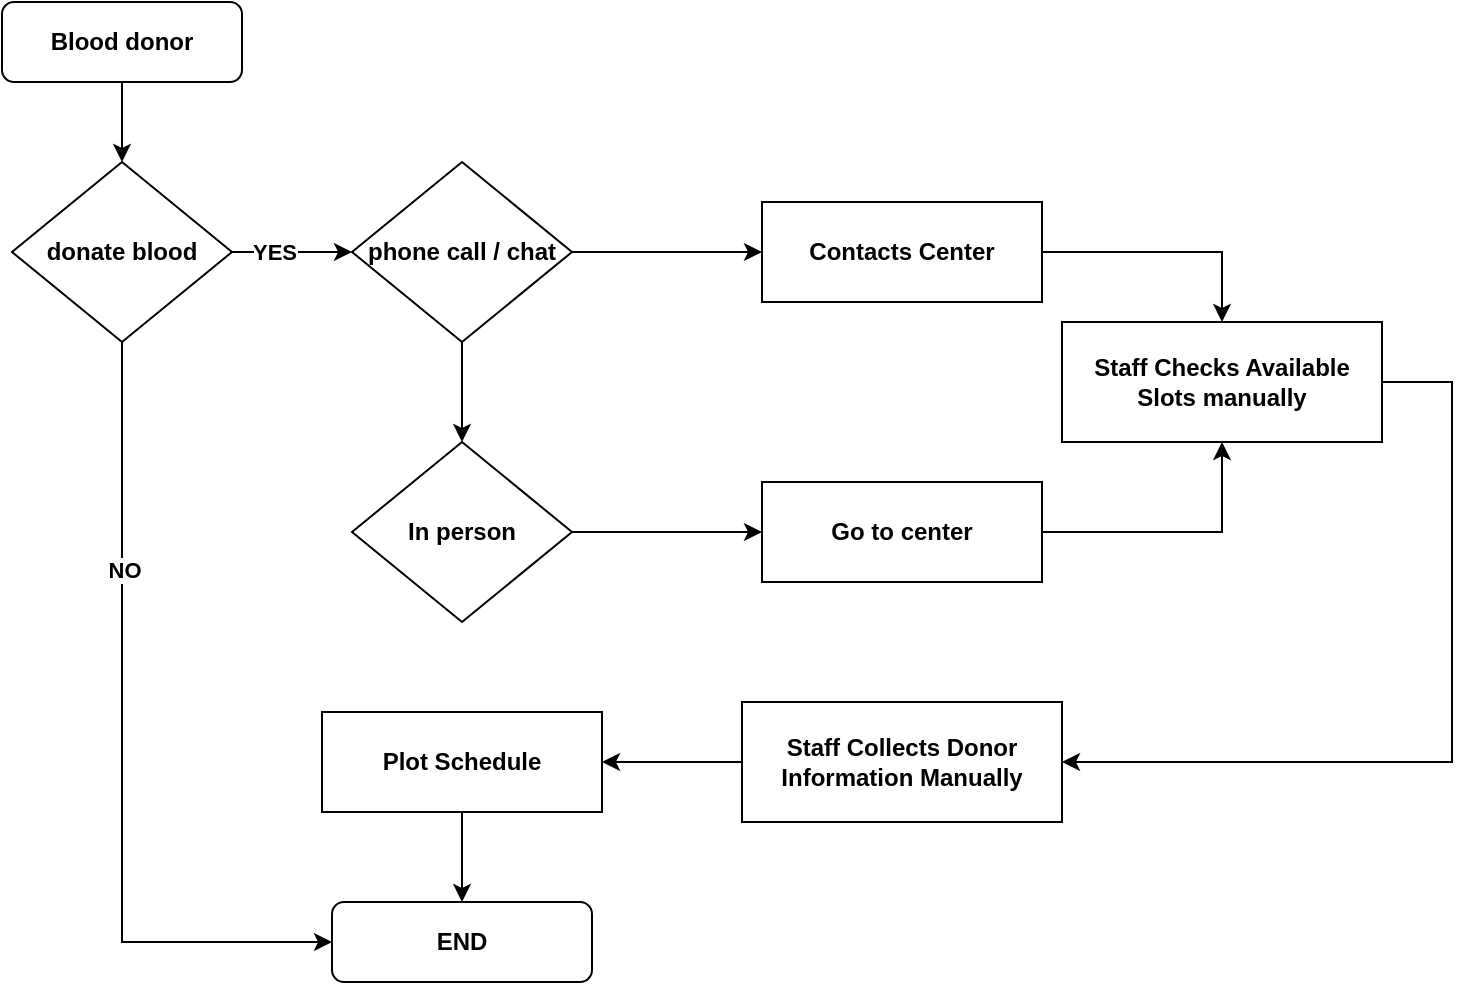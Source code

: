 <mxfile version="24.4.2" type="github" pages="2">
  <diagram id="C5RBs43oDa-KdzZeNtuy" name="Appointment">
    <mxGraphModel dx="1195" dy="650" grid="1" gridSize="10" guides="1" tooltips="1" connect="1" arrows="1" fold="1" page="1" pageScale="1" pageWidth="1169" pageHeight="827" background="#FFFFFF" math="0" shadow="0">
      <root>
        <mxCell id="WIyWlLk6GJQsqaUBKTNV-0" />
        <mxCell id="WIyWlLk6GJQsqaUBKTNV-1" parent="WIyWlLk6GJQsqaUBKTNV-0" />
        <mxCell id="R7V16mdhqmZivYpa5hpV-38" style="edgeStyle=orthogonalEdgeStyle;rounded=0;orthogonalLoop=1;jettySize=auto;html=1;entryX=0.5;entryY=0;entryDx=0;entryDy=0;" edge="1" parent="WIyWlLk6GJQsqaUBKTNV-1" source="WIyWlLk6GJQsqaUBKTNV-3" target="R7V16mdhqmZivYpa5hpV-21">
          <mxGeometry relative="1" as="geometry" />
        </mxCell>
        <mxCell id="WIyWlLk6GJQsqaUBKTNV-3" value="Blood donor" style="rounded=1;whiteSpace=wrap;html=1;fontSize=12;glass=0;strokeWidth=1;shadow=0;fontStyle=1" parent="WIyWlLk6GJQsqaUBKTNV-1" vertex="1">
          <mxGeometry x="265" y="90" width="120" height="40" as="geometry" />
        </mxCell>
        <mxCell id="R7V16mdhqmZivYpa5hpV-16" style="edgeStyle=orthogonalEdgeStyle;rounded=0;orthogonalLoop=1;jettySize=auto;html=1;entryX=0.5;entryY=0;entryDx=0;entryDy=0;" edge="1" parent="WIyWlLk6GJQsqaUBKTNV-1" source="R7V16mdhqmZivYpa5hpV-2" target="R7V16mdhqmZivYpa5hpV-12">
          <mxGeometry relative="1" as="geometry" />
        </mxCell>
        <mxCell id="R7V16mdhqmZivYpa5hpV-2" value="Contacts Center" style="rounded=0;whiteSpace=wrap;html=1;fontStyle=1" vertex="1" parent="WIyWlLk6GJQsqaUBKTNV-1">
          <mxGeometry x="645" y="190" width="140" height="50" as="geometry" />
        </mxCell>
        <mxCell id="R7V16mdhqmZivYpa5hpV-7" value="" style="edgeStyle=orthogonalEdgeStyle;rounded=0;orthogonalLoop=1;jettySize=auto;html=1;" edge="1" parent="WIyWlLk6GJQsqaUBKTNV-1" source="R7V16mdhqmZivYpa5hpV-3" target="R7V16mdhqmZivYpa5hpV-2">
          <mxGeometry relative="1" as="geometry">
            <Array as="points">
              <mxPoint x="645" y="215" />
              <mxPoint x="645" y="215" />
            </Array>
          </mxGeometry>
        </mxCell>
        <mxCell id="R7V16mdhqmZivYpa5hpV-11" style="edgeStyle=orthogonalEdgeStyle;rounded=0;orthogonalLoop=1;jettySize=auto;html=1;entryX=0.5;entryY=0;entryDx=0;entryDy=0;" edge="1" parent="WIyWlLk6GJQsqaUBKTNV-1" source="R7V16mdhqmZivYpa5hpV-3" target="R7V16mdhqmZivYpa5hpV-8">
          <mxGeometry relative="1" as="geometry" />
        </mxCell>
        <mxCell id="R7V16mdhqmZivYpa5hpV-3" value="phone call / chat" style="rhombus;whiteSpace=wrap;html=1;fontStyle=1" vertex="1" parent="WIyWlLk6GJQsqaUBKTNV-1">
          <mxGeometry x="440" y="170" width="110" height="90" as="geometry" />
        </mxCell>
        <mxCell id="R7V16mdhqmZivYpa5hpV-10" style="edgeStyle=orthogonalEdgeStyle;rounded=0;orthogonalLoop=1;jettySize=auto;html=1;entryX=0;entryY=0.5;entryDx=0;entryDy=0;" edge="1" parent="WIyWlLk6GJQsqaUBKTNV-1" source="R7V16mdhqmZivYpa5hpV-8" target="R7V16mdhqmZivYpa5hpV-9">
          <mxGeometry relative="1" as="geometry" />
        </mxCell>
        <mxCell id="R7V16mdhqmZivYpa5hpV-8" value="In person" style="rhombus;whiteSpace=wrap;html=1;fontStyle=1" vertex="1" parent="WIyWlLk6GJQsqaUBKTNV-1">
          <mxGeometry x="440" y="310" width="110" height="90" as="geometry" />
        </mxCell>
        <mxCell id="R7V16mdhqmZivYpa5hpV-17" style="edgeStyle=orthogonalEdgeStyle;rounded=0;orthogonalLoop=1;jettySize=auto;html=1;entryX=0.5;entryY=1;entryDx=0;entryDy=0;" edge="1" parent="WIyWlLk6GJQsqaUBKTNV-1" source="R7V16mdhqmZivYpa5hpV-9" target="R7V16mdhqmZivYpa5hpV-12">
          <mxGeometry relative="1" as="geometry" />
        </mxCell>
        <mxCell id="R7V16mdhqmZivYpa5hpV-9" value="Go to center" style="rounded=0;whiteSpace=wrap;html=1;fontStyle=1" vertex="1" parent="WIyWlLk6GJQsqaUBKTNV-1">
          <mxGeometry x="645" y="330" width="140" height="50" as="geometry" />
        </mxCell>
        <mxCell id="R7V16mdhqmZivYpa5hpV-39" style="edgeStyle=orthogonalEdgeStyle;rounded=0;orthogonalLoop=1;jettySize=auto;html=1;entryX=1;entryY=0.5;entryDx=0;entryDy=0;" edge="1" parent="WIyWlLk6GJQsqaUBKTNV-1" source="R7V16mdhqmZivYpa5hpV-12" target="R7V16mdhqmZivYpa5hpV-18">
          <mxGeometry relative="1" as="geometry">
            <Array as="points">
              <mxPoint x="990" y="280" />
              <mxPoint x="990" y="470" />
            </Array>
          </mxGeometry>
        </mxCell>
        <mxCell id="R7V16mdhqmZivYpa5hpV-12" value="Staff Checks Available Slots manually" style="rounded=0;whiteSpace=wrap;html=1;fontStyle=1" vertex="1" parent="WIyWlLk6GJQsqaUBKTNV-1">
          <mxGeometry x="795" y="250" width="160" height="60" as="geometry" />
        </mxCell>
        <mxCell id="R7V16mdhqmZivYpa5hpV-42" style="edgeStyle=orthogonalEdgeStyle;rounded=0;orthogonalLoop=1;jettySize=auto;html=1;entryX=1;entryY=0.5;entryDx=0;entryDy=0;" edge="1" parent="WIyWlLk6GJQsqaUBKTNV-1" source="R7V16mdhqmZivYpa5hpV-18" target="R7V16mdhqmZivYpa5hpV-41">
          <mxGeometry relative="1" as="geometry" />
        </mxCell>
        <mxCell id="R7V16mdhqmZivYpa5hpV-18" value="Staff Collects Donor Information Manually" style="rounded=0;whiteSpace=wrap;html=1;fontStyle=1" vertex="1" parent="WIyWlLk6GJQsqaUBKTNV-1">
          <mxGeometry x="635" y="440" width="160" height="60" as="geometry" />
        </mxCell>
        <mxCell id="R7V16mdhqmZivYpa5hpV-24" value="" style="edgeStyle=orthogonalEdgeStyle;rounded=0;orthogonalLoop=1;jettySize=auto;html=1;" edge="1" parent="WIyWlLk6GJQsqaUBKTNV-1" source="R7V16mdhqmZivYpa5hpV-21" target="R7V16mdhqmZivYpa5hpV-3">
          <mxGeometry relative="1" as="geometry" />
        </mxCell>
        <mxCell id="R7V16mdhqmZivYpa5hpV-28" value="yes" style="edgeLabel;html=1;align=center;verticalAlign=middle;resizable=0;points=[];" vertex="1" connectable="0" parent="R7V16mdhqmZivYpa5hpV-24">
          <mxGeometry x="-0.25" y="1" relative="1" as="geometry">
            <mxPoint as="offset" />
          </mxGeometry>
        </mxCell>
        <mxCell id="R7V16mdhqmZivYpa5hpV-35" value="YES" style="edgeLabel;html=1;align=center;verticalAlign=middle;resizable=0;points=[];fontStyle=1" vertex="1" connectable="0" parent="R7V16mdhqmZivYpa5hpV-24">
          <mxGeometry x="-0.311" relative="1" as="geometry">
            <mxPoint as="offset" />
          </mxGeometry>
        </mxCell>
        <mxCell id="R7V16mdhqmZivYpa5hpV-33" style="edgeStyle=orthogonalEdgeStyle;rounded=0;orthogonalLoop=1;jettySize=auto;html=1;entryX=0;entryY=0.5;entryDx=0;entryDy=0;" edge="1" parent="WIyWlLk6GJQsqaUBKTNV-1" source="R7V16mdhqmZivYpa5hpV-21" target="R7V16mdhqmZivYpa5hpV-40">
          <mxGeometry relative="1" as="geometry">
            <mxPoint x="440" y="470" as="targetPoint" />
            <Array as="points">
              <mxPoint x="325" y="560" />
            </Array>
          </mxGeometry>
        </mxCell>
        <mxCell id="R7V16mdhqmZivYpa5hpV-34" value="NO" style="edgeLabel;html=1;align=center;verticalAlign=middle;resizable=0;points=[];fontStyle=1" vertex="1" connectable="0" parent="R7V16mdhqmZivYpa5hpV-33">
          <mxGeometry x="-0.436" y="1" relative="1" as="geometry">
            <mxPoint as="offset" />
          </mxGeometry>
        </mxCell>
        <mxCell id="R7V16mdhqmZivYpa5hpV-21" value="donate blood" style="rhombus;whiteSpace=wrap;html=1;fontStyle=1" vertex="1" parent="WIyWlLk6GJQsqaUBKTNV-1">
          <mxGeometry x="270" y="170" width="110" height="90" as="geometry" />
        </mxCell>
        <mxCell id="R7V16mdhqmZivYpa5hpV-40" value="END" style="rounded=1;whiteSpace=wrap;html=1;fontSize=12;glass=0;strokeWidth=1;shadow=0;fontStyle=1" vertex="1" parent="WIyWlLk6GJQsqaUBKTNV-1">
          <mxGeometry x="430" y="540" width="130" height="40" as="geometry" />
        </mxCell>
        <mxCell id="R7V16mdhqmZivYpa5hpV-43" style="edgeStyle=orthogonalEdgeStyle;rounded=0;orthogonalLoop=1;jettySize=auto;html=1;entryX=0.5;entryY=0;entryDx=0;entryDy=0;" edge="1" parent="WIyWlLk6GJQsqaUBKTNV-1" source="R7V16mdhqmZivYpa5hpV-41" target="R7V16mdhqmZivYpa5hpV-40">
          <mxGeometry relative="1" as="geometry" />
        </mxCell>
        <mxCell id="R7V16mdhqmZivYpa5hpV-41" value="Plot Schedule" style="rounded=0;whiteSpace=wrap;html=1;fontStyle=1" vertex="1" parent="WIyWlLk6GJQsqaUBKTNV-1">
          <mxGeometry x="425" y="445" width="140" height="50" as="geometry" />
        </mxCell>
      </root>
    </mxGraphModel>
  </diagram>
  <diagram id="yNxtKiIpCiqL9Ta9KdI5" name="Donors and Recipients">
    <mxGraphModel dx="1434" dy="780" grid="1" gridSize="10" guides="1" tooltips="1" connect="1" arrows="1" fold="1" page="1" pageScale="1" pageWidth="1169" pageHeight="827" math="0" shadow="0">
      <root>
        <mxCell id="0" />
        <mxCell id="1" parent="0" />
      </root>
    </mxGraphModel>
  </diagram>
</mxfile>
